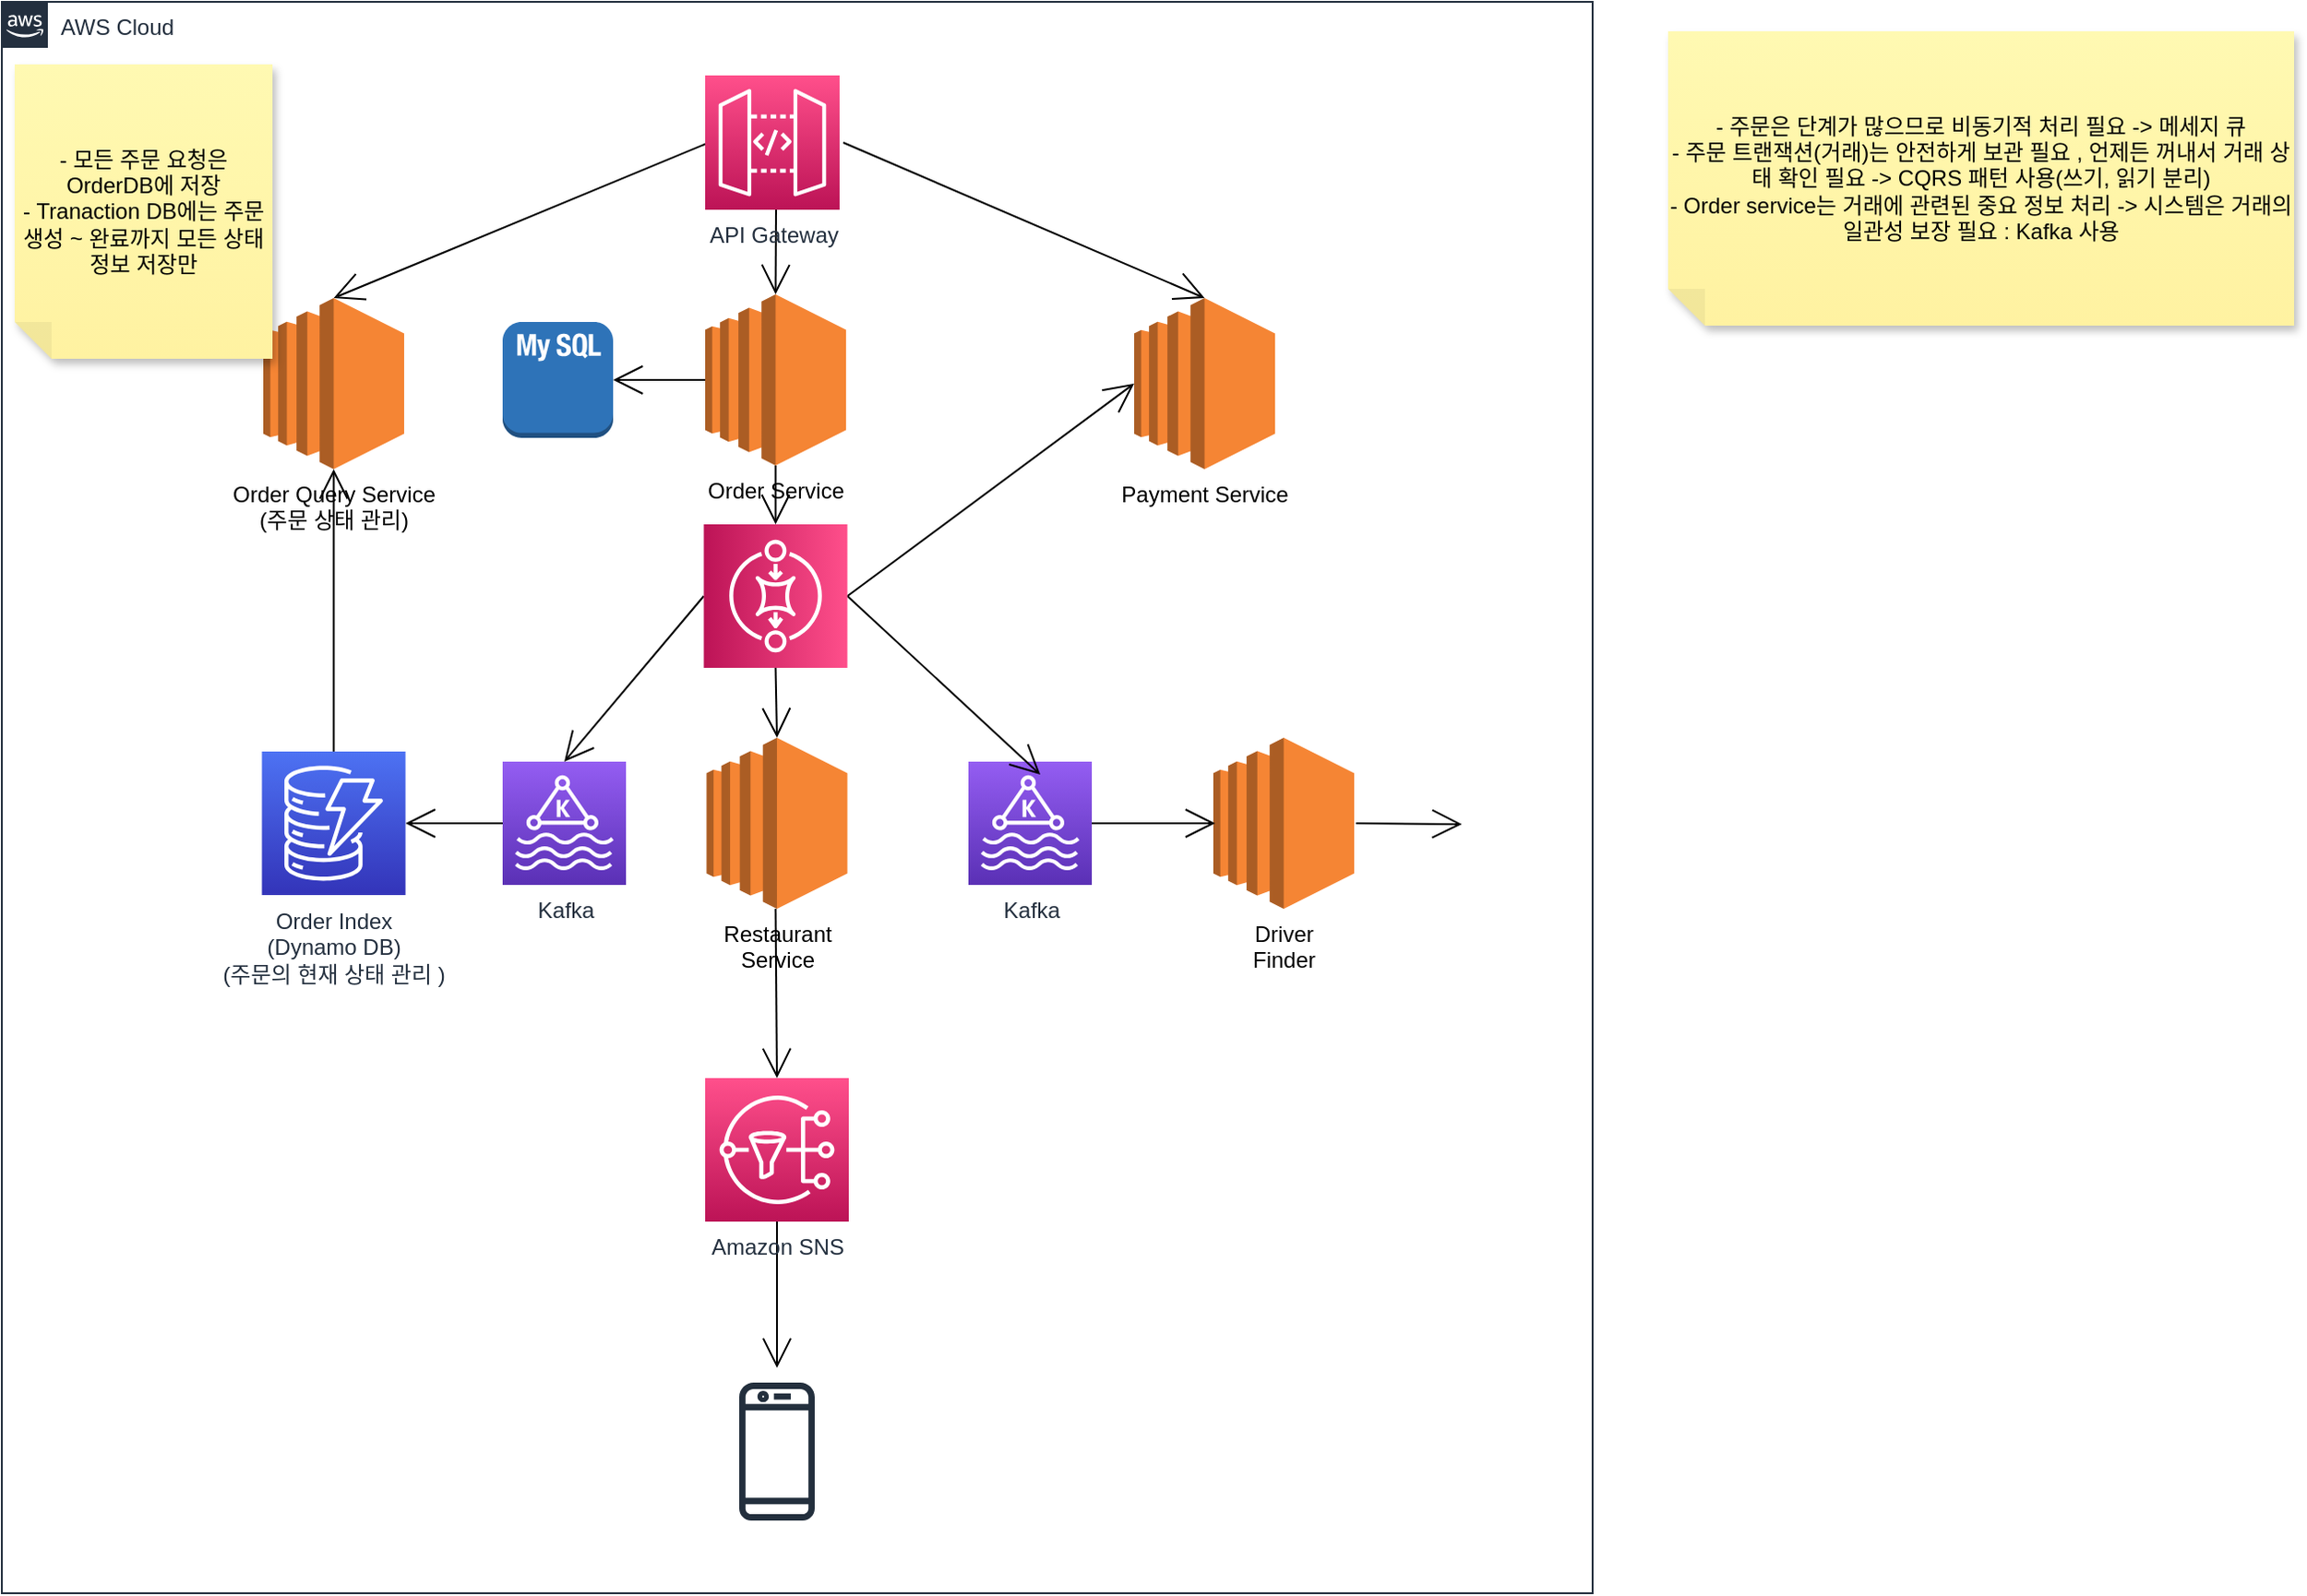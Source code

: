 <mxfile version="20.3.6" type="github"><diagram id="CTv0qM6YzyJItf67KEQu" name="페이지-1"><mxGraphModel dx="1006" dy="753" grid="0" gridSize="10" guides="1" tooltips="1" connect="1" arrows="1" fold="1" page="0" pageScale="1" pageWidth="827" pageHeight="1169" math="0" shadow="0"><root><mxCell id="0"/><mxCell id="1" parent="0"/><mxCell id="dSzHfxD_uzYZBQh7r6nX-2" value="AWS Cloud" style="points=[[0,0],[0.25,0],[0.5,0],[0.75,0],[1,0],[1,0.25],[1,0.5],[1,0.75],[1,1],[0.75,1],[0.5,1],[0.25,1],[0,1],[0,0.75],[0,0.5],[0,0.25]];outlineConnect=0;gradientColor=none;html=1;whiteSpace=wrap;fontSize=12;fontStyle=0;container=1;pointerEvents=0;collapsible=0;recursiveResize=0;shape=mxgraph.aws4.group;grIcon=mxgraph.aws4.group_aws_cloud_alt;strokeColor=#232F3E;fillColor=none;verticalAlign=top;align=left;spacingLeft=30;fontColor=#232F3E;dashed=0;hachureGap=4;" vertex="1" parent="1"><mxGeometry x="620" y="2" width="864" height="865" as="geometry"/></mxCell><mxCell id="dSzHfxD_uzYZBQh7r6nX-28" style="edgeStyle=none;curved=1;rounded=0;orthogonalLoop=1;jettySize=auto;html=1;entryX=0.5;entryY=0;entryDx=0;entryDy=0;entryPerimeter=0;fontFamily=Helvetica;fontSize=12;fontColor=default;endArrow=open;startSize=14;endSize=14;sourcePerimeterSpacing=8;targetPerimeterSpacing=8;exitX=0;exitY=0.5;exitDx=0;exitDy=0;exitPerimeter=0;" edge="1" parent="dSzHfxD_uzYZBQh7r6nX-2" target="dSzHfxD_uzYZBQh7r6nX-19"><mxGeometry relative="1" as="geometry"><mxPoint x="384" y="76.5" as="sourcePoint"/></mxGeometry></mxCell><mxCell id="dSzHfxD_uzYZBQh7r6nX-29" style="edgeStyle=none;curved=1;rounded=0;orthogonalLoop=1;jettySize=auto;html=1;entryX=0.5;entryY=0;entryDx=0;entryDy=0;entryPerimeter=0;fontFamily=Helvetica;fontSize=12;fontColor=default;endArrow=open;startSize=14;endSize=14;sourcePerimeterSpacing=8;targetPerimeterSpacing=8;exitX=0.5;exitY=1;exitDx=0;exitDy=0;exitPerimeter=0;" edge="1" parent="dSzHfxD_uzYZBQh7r6nX-2" target="dSzHfxD_uzYZBQh7r6nX-20"><mxGeometry relative="1" as="geometry"><mxPoint x="420.5" y="113" as="sourcePoint"/></mxGeometry></mxCell><mxCell id="dSzHfxD_uzYZBQh7r6nX-31" style="edgeStyle=none;curved=1;rounded=0;orthogonalLoop=1;jettySize=auto;html=1;exitX=1;exitY=0.5;exitDx=0;exitDy=0;exitPerimeter=0;fontFamily=Helvetica;fontSize=12;fontColor=default;endArrow=open;startSize=14;endSize=14;sourcePerimeterSpacing=8;targetPerimeterSpacing=8;entryX=0.5;entryY=0;entryDx=0;entryDy=0;entryPerimeter=0;" edge="1" parent="dSzHfxD_uzYZBQh7r6nX-2" target="dSzHfxD_uzYZBQh7r6nX-21"><mxGeometry relative="1" as="geometry"><mxPoint x="457" y="76.5" as="sourcePoint"/><mxPoint x="462" y="15" as="targetPoint"/></mxGeometry></mxCell><mxCell id="dSzHfxD_uzYZBQh7r6nX-18" value="API Gateway" style="sketch=0;points=[[0,0,0],[0.25,0,0],[0.5,0,0],[0.75,0,0],[1,0,0],[0,1,0],[0.25,1,0],[0.5,1,0],[0.75,1,0],[1,1,0],[0,0.25,0],[0,0.5,0],[0,0.75,0],[1,0.25,0],[1,0.5,0],[1,0.75,0]];outlineConnect=0;fontColor=#232F3E;gradientColor=#FF4F8B;gradientDirection=north;fillColor=#BC1356;strokeColor=#ffffff;dashed=0;verticalLabelPosition=bottom;verticalAlign=top;align=center;html=1;fontSize=12;fontStyle=0;aspect=fixed;shape=mxgraph.aws4.resourceIcon;resIcon=mxgraph.aws4.api_gateway;hachureGap=4;fontFamily=Helvetica;" vertex="1" parent="dSzHfxD_uzYZBQh7r6nX-2"><mxGeometry x="382" y="40" width="73" height="73" as="geometry"/></mxCell><mxCell id="dSzHfxD_uzYZBQh7r6nX-19" value="Order Query Service&lt;br&gt;(주문 상태 관리)&lt;br&gt;&lt;br&gt;" style="outlineConnect=0;dashed=0;verticalLabelPosition=bottom;verticalAlign=top;align=center;html=1;shape=mxgraph.aws3.ec2;fillColor=#F58534;gradientColor=none;hachureGap=4;strokeColor=default;fontFamily=Helvetica;fontSize=12;fontColor=default;" vertex="1" parent="dSzHfxD_uzYZBQh7r6nX-2"><mxGeometry x="142" y="161" width="76.5" height="93" as="geometry"/></mxCell><mxCell id="dSzHfxD_uzYZBQh7r6nX-33" style="edgeStyle=none;curved=1;rounded=0;orthogonalLoop=1;jettySize=auto;html=1;exitX=0;exitY=0.5;exitDx=0;exitDy=0;exitPerimeter=0;entryX=1;entryY=0.5;entryDx=0;entryDy=0;entryPerimeter=0;fontFamily=Helvetica;fontSize=12;fontColor=default;endArrow=open;startSize=14;endSize=14;sourcePerimeterSpacing=8;targetPerimeterSpacing=8;" edge="1" parent="dSzHfxD_uzYZBQh7r6nX-2" source="dSzHfxD_uzYZBQh7r6nX-20" target="dSzHfxD_uzYZBQh7r6nX-32"><mxGeometry relative="1" as="geometry"/></mxCell><mxCell id="dSzHfxD_uzYZBQh7r6nX-34" style="edgeStyle=none;curved=1;rounded=0;orthogonalLoop=1;jettySize=auto;html=1;exitX=0.5;exitY=0;exitDx=0;exitDy=0;exitPerimeter=0;fontFamily=Helvetica;fontSize=12;fontColor=default;endArrow=open;startSize=14;endSize=14;sourcePerimeterSpacing=8;targetPerimeterSpacing=8;entryX=0;entryY=0.5;entryDx=0;entryDy=0;entryPerimeter=0;" edge="1" parent="dSzHfxD_uzYZBQh7r6nX-2" source="dSzHfxD_uzYZBQh7r6nX-55" target="dSzHfxD_uzYZBQh7r6nX-21"><mxGeometry relative="1" as="geometry"/></mxCell><mxCell id="dSzHfxD_uzYZBQh7r6nX-57" style="edgeStyle=none;curved=1;rounded=0;orthogonalLoop=1;jettySize=auto;html=1;exitX=0.5;exitY=1;exitDx=0;exitDy=0;exitPerimeter=0;entryX=0;entryY=0.5;entryDx=0;entryDy=0;entryPerimeter=0;fontFamily=Helvetica;fontSize=12;fontColor=default;endArrow=open;startSize=14;endSize=14;sourcePerimeterSpacing=8;targetPerimeterSpacing=8;" edge="1" parent="dSzHfxD_uzYZBQh7r6nX-2" source="dSzHfxD_uzYZBQh7r6nX-20" target="dSzHfxD_uzYZBQh7r6nX-55"><mxGeometry relative="1" as="geometry"/></mxCell><mxCell id="dSzHfxD_uzYZBQh7r6nX-20" value="Order Service" style="outlineConnect=0;dashed=0;verticalLabelPosition=bottom;verticalAlign=top;align=center;html=1;shape=mxgraph.aws3.ec2;fillColor=#F58534;gradientColor=none;hachureGap=4;strokeColor=default;fontFamily=Helvetica;fontSize=12;fontColor=default;" vertex="1" parent="dSzHfxD_uzYZBQh7r6nX-2"><mxGeometry x="382" y="159" width="76.5" height="93" as="geometry"/></mxCell><mxCell id="dSzHfxD_uzYZBQh7r6nX-21" value="Payment Service" style="outlineConnect=0;dashed=0;verticalLabelPosition=bottom;verticalAlign=top;align=center;html=1;shape=mxgraph.aws3.ec2;fillColor=#F58534;gradientColor=none;hachureGap=4;strokeColor=default;fontFamily=Helvetica;fontSize=12;fontColor=default;" vertex="1" parent="dSzHfxD_uzYZBQh7r6nX-2"><mxGeometry x="615" y="161" width="76.5" height="93" as="geometry"/></mxCell><mxCell id="dSzHfxD_uzYZBQh7r6nX-32" value="" style="outlineConnect=0;dashed=0;verticalLabelPosition=bottom;verticalAlign=top;align=center;html=1;shape=mxgraph.aws3.mysql_db_instance_2;fillColor=#2E73B8;gradientColor=none;hachureGap=4;strokeColor=default;fontFamily=Helvetica;fontSize=12;fontColor=default;" vertex="1" parent="dSzHfxD_uzYZBQh7r6nX-2"><mxGeometry x="272" y="174" width="60" height="63" as="geometry"/></mxCell><mxCell id="dSzHfxD_uzYZBQh7r6nX-43" style="edgeStyle=none;curved=1;rounded=0;orthogonalLoop=1;jettySize=auto;html=1;exitX=0.5;exitY=1;exitDx=0;exitDy=0;exitPerimeter=0;entryX=0.5;entryY=0;entryDx=0;entryDy=0;entryPerimeter=0;fontFamily=Helvetica;fontSize=12;fontColor=default;endArrow=open;startSize=14;endSize=14;sourcePerimeterSpacing=8;targetPerimeterSpacing=8;" edge="1" parent="dSzHfxD_uzYZBQh7r6nX-2" target="dSzHfxD_uzYZBQh7r6nX-41"><mxGeometry relative="1" as="geometry"><mxPoint x="420.25" y="493" as="sourcePoint"/></mxGeometry></mxCell><mxCell id="dSzHfxD_uzYZBQh7r6nX-35" value="Restaurant&lt;br&gt;Service&lt;br&gt;" style="outlineConnect=0;dashed=0;verticalLabelPosition=bottom;verticalAlign=top;align=center;html=1;shape=mxgraph.aws3.ec2;fillColor=#F58534;gradientColor=none;hachureGap=4;strokeColor=default;fontFamily=Helvetica;fontSize=12;fontColor=default;" vertex="1" parent="dSzHfxD_uzYZBQh7r6nX-2"><mxGeometry x="382.75" y="400" width="76.5" height="93" as="geometry"/></mxCell><mxCell id="dSzHfxD_uzYZBQh7r6nX-47" style="edgeStyle=none;curved=1;rounded=0;orthogonalLoop=1;jettySize=auto;html=1;exitX=1;exitY=0.5;exitDx=0;exitDy=0;exitPerimeter=0;fontFamily=Helvetica;fontSize=12;fontColor=default;endArrow=open;startSize=14;endSize=14;sourcePerimeterSpacing=8;targetPerimeterSpacing=8;" edge="1" parent="dSzHfxD_uzYZBQh7r6nX-2"><mxGeometry relative="1" as="geometry"><mxPoint x="735.5" y="446.5" as="sourcePoint"/><mxPoint x="793" y="447" as="targetPoint"/></mxGeometry></mxCell><mxCell id="dSzHfxD_uzYZBQh7r6nX-37" value="Driver&lt;br&gt;Finder" style="outlineConnect=0;dashed=0;verticalLabelPosition=bottom;verticalAlign=top;align=center;html=1;shape=mxgraph.aws3.ec2;fillColor=#F58534;gradientColor=none;hachureGap=4;strokeColor=default;fontFamily=Helvetica;fontSize=12;fontColor=default;" vertex="1" parent="dSzHfxD_uzYZBQh7r6nX-2"><mxGeometry x="658" y="400" width="76.5" height="93" as="geometry"/></mxCell><mxCell id="dSzHfxD_uzYZBQh7r6nX-49" style="edgeStyle=none;curved=1;rounded=0;orthogonalLoop=1;jettySize=auto;html=1;exitX=0;exitY=0.5;exitDx=0;exitDy=0;exitPerimeter=0;entryX=1;entryY=0.5;entryDx=0;entryDy=0;entryPerimeter=0;fontFamily=Helvetica;fontSize=12;fontColor=default;endArrow=open;startSize=14;endSize=14;sourcePerimeterSpacing=8;targetPerimeterSpacing=8;" edge="1" parent="dSzHfxD_uzYZBQh7r6nX-2" source="dSzHfxD_uzYZBQh7r6nX-38" target="dSzHfxD_uzYZBQh7r6nX-40"><mxGeometry relative="1" as="geometry"/></mxCell><mxCell id="dSzHfxD_uzYZBQh7r6nX-38" value="Kafka&lt;br&gt;" style="sketch=0;points=[[0,0,0],[0.25,0,0],[0.5,0,0],[0.75,0,0],[1,0,0],[0,1,0],[0.25,1,0],[0.5,1,0],[0.75,1,0],[1,1,0],[0,0.25,0],[0,0.5,0],[0,0.75,0],[1,0.25,0],[1,0.5,0],[1,0.75,0]];outlineConnect=0;fontColor=#232F3E;gradientColor=#945DF2;gradientDirection=north;fillColor=#5A30B5;strokeColor=#ffffff;dashed=0;verticalLabelPosition=bottom;verticalAlign=top;align=center;html=1;fontSize=12;fontStyle=0;aspect=fixed;shape=mxgraph.aws4.resourceIcon;resIcon=mxgraph.aws4.managed_streaming_for_kafka;hachureGap=4;fontFamily=Helvetica;" vertex="1" parent="dSzHfxD_uzYZBQh7r6nX-2"><mxGeometry x="272" y="413" width="67" height="67" as="geometry"/></mxCell><mxCell id="dSzHfxD_uzYZBQh7r6nX-46" style="edgeStyle=none;curved=1;rounded=0;orthogonalLoop=1;jettySize=auto;html=1;exitX=1;exitY=0.5;exitDx=0;exitDy=0;exitPerimeter=0;entryX=0;entryY=0.5;entryDx=0;entryDy=0;entryPerimeter=0;fontFamily=Helvetica;fontSize=12;fontColor=default;endArrow=open;startSize=14;endSize=14;sourcePerimeterSpacing=8;targetPerimeterSpacing=8;" edge="1" parent="dSzHfxD_uzYZBQh7r6nX-2" source="dSzHfxD_uzYZBQh7r6nX-39"><mxGeometry relative="1" as="geometry"><mxPoint x="659" y="446.5" as="targetPoint"/></mxGeometry></mxCell><mxCell id="dSzHfxD_uzYZBQh7r6nX-39" value="Kafka&lt;br&gt;" style="sketch=0;points=[[0,0,0],[0.25,0,0],[0.5,0,0],[0.75,0,0],[1,0,0],[0,1,0],[0.25,1,0],[0.5,1,0],[0.75,1,0],[1,1,0],[0,0.25,0],[0,0.5,0],[0,0.75,0],[1,0.25,0],[1,0.5,0],[1,0.75,0]];outlineConnect=0;fontColor=#232F3E;gradientColor=#945DF2;gradientDirection=north;fillColor=#5A30B5;strokeColor=#ffffff;dashed=0;verticalLabelPosition=bottom;verticalAlign=top;align=center;html=1;fontSize=12;fontStyle=0;aspect=fixed;shape=mxgraph.aws4.resourceIcon;resIcon=mxgraph.aws4.managed_streaming_for_kafka;hachureGap=4;fontFamily=Helvetica;" vertex="1" parent="dSzHfxD_uzYZBQh7r6nX-2"><mxGeometry x="525" y="413" width="67" height="67" as="geometry"/></mxCell><mxCell id="dSzHfxD_uzYZBQh7r6nX-50" style="edgeStyle=none;curved=1;rounded=0;orthogonalLoop=1;jettySize=auto;html=1;exitX=0.5;exitY=0;exitDx=0;exitDy=0;exitPerimeter=0;entryX=0.5;entryY=1;entryDx=0;entryDy=0;entryPerimeter=0;fontFamily=Helvetica;fontSize=12;fontColor=default;endArrow=open;startSize=14;endSize=14;sourcePerimeterSpacing=8;targetPerimeterSpacing=8;" edge="1" parent="dSzHfxD_uzYZBQh7r6nX-2" source="dSzHfxD_uzYZBQh7r6nX-40" target="dSzHfxD_uzYZBQh7r6nX-19"><mxGeometry relative="1" as="geometry"/></mxCell><mxCell id="dSzHfxD_uzYZBQh7r6nX-40" value="Order Index&lt;br&gt;(Dynamo DB)&lt;br&gt;(주문의 현재 상태 관리 )" style="sketch=0;points=[[0,0,0],[0.25,0,0],[0.5,0,0],[0.75,0,0],[1,0,0],[0,1,0],[0.25,1,0],[0.5,1,0],[0.75,1,0],[1,1,0],[0,0.25,0],[0,0.5,0],[0,0.75,0],[1,0.25,0],[1,0.5,0],[1,0.75,0]];outlineConnect=0;fontColor=#232F3E;gradientColor=#4D72F3;gradientDirection=north;fillColor=#3334B9;strokeColor=#ffffff;dashed=0;verticalLabelPosition=bottom;verticalAlign=top;align=center;html=1;fontSize=12;fontStyle=0;aspect=fixed;shape=mxgraph.aws4.resourceIcon;resIcon=mxgraph.aws4.dynamodb;hachureGap=4;fontFamily=Helvetica;" vertex="1" parent="dSzHfxD_uzYZBQh7r6nX-2"><mxGeometry x="141.25" y="407.5" width="78" height="78" as="geometry"/></mxCell><mxCell id="dSzHfxD_uzYZBQh7r6nX-44" style="edgeStyle=none;curved=1;rounded=0;orthogonalLoop=1;jettySize=auto;html=1;exitX=0.5;exitY=1;exitDx=0;exitDy=0;exitPerimeter=0;fontFamily=Helvetica;fontSize=12;fontColor=default;endArrow=open;startSize=14;endSize=14;sourcePerimeterSpacing=8;targetPerimeterSpacing=8;" edge="1" parent="dSzHfxD_uzYZBQh7r6nX-2" source="dSzHfxD_uzYZBQh7r6nX-41" target="dSzHfxD_uzYZBQh7r6nX-42"><mxGeometry relative="1" as="geometry"/></mxCell><mxCell id="dSzHfxD_uzYZBQh7r6nX-41" value="Amazon SNS&lt;br&gt;" style="sketch=0;points=[[0,0,0],[0.25,0,0],[0.5,0,0],[0.75,0,0],[1,0,0],[0,1,0],[0.25,1,0],[0.5,1,0],[0.75,1,0],[1,1,0],[0,0.25,0],[0,0.5,0],[0,0.75,0],[1,0.25,0],[1,0.5,0],[1,0.75,0]];outlineConnect=0;fontColor=#232F3E;gradientColor=#FF4F8B;gradientDirection=north;fillColor=#BC1356;strokeColor=#ffffff;dashed=0;verticalLabelPosition=bottom;verticalAlign=top;align=center;html=1;fontSize=12;fontStyle=0;aspect=fixed;shape=mxgraph.aws4.resourceIcon;resIcon=mxgraph.aws4.sns;hachureGap=4;fontFamily=Helvetica;" vertex="1" parent="dSzHfxD_uzYZBQh7r6nX-2"><mxGeometry x="382" y="585" width="78" height="78" as="geometry"/></mxCell><mxCell id="dSzHfxD_uzYZBQh7r6nX-42" value="" style="sketch=0;outlineConnect=0;fontColor=#232F3E;gradientColor=none;fillColor=#232F3D;strokeColor=none;dashed=0;verticalLabelPosition=bottom;verticalAlign=top;align=center;html=1;fontSize=12;fontStyle=0;aspect=fixed;pointerEvents=1;shape=mxgraph.aws4.mobile_client;hachureGap=4;fontFamily=Helvetica;" vertex="1" parent="dSzHfxD_uzYZBQh7r6nX-2"><mxGeometry x="400.5" y="749" width="41" height="78" as="geometry"/></mxCell><mxCell id="dSzHfxD_uzYZBQh7r6nX-52" value="- 모든 주문 요청은 OrderDB에 저장&lt;br&gt;- Tranaction DB에는 주문 생성 ~ 완료까지 모든 상태 정보 저장만" style="shape=note;whiteSpace=wrap;html=1;backgroundOutline=1;fontColor=#000000;darkOpacity=0.05;fillColor=#FFF9B2;strokeColor=none;fillStyle=solid;direction=west;gradientDirection=north;gradientColor=#FFF2A1;shadow=1;size=20;pointerEvents=1;dashed=0;hachureGap=4;fontFamily=Helvetica;fontSize=12;" vertex="1" parent="dSzHfxD_uzYZBQh7r6nX-2"><mxGeometry x="7" y="34" width="140" height="160" as="geometry"/></mxCell><mxCell id="dSzHfxD_uzYZBQh7r6nX-58" style="edgeStyle=none;curved=1;rounded=0;orthogonalLoop=1;jettySize=auto;html=1;exitX=1;exitY=0.5;exitDx=0;exitDy=0;exitPerimeter=0;entryX=0.5;entryY=0;entryDx=0;entryDy=0;entryPerimeter=0;fontFamily=Helvetica;fontSize=12;fontColor=default;endArrow=open;startSize=14;endSize=14;sourcePerimeterSpacing=8;targetPerimeterSpacing=8;" edge="1" parent="dSzHfxD_uzYZBQh7r6nX-2" source="dSzHfxD_uzYZBQh7r6nX-55" target="dSzHfxD_uzYZBQh7r6nX-35"><mxGeometry relative="1" as="geometry"/></mxCell><mxCell id="dSzHfxD_uzYZBQh7r6nX-59" style="edgeStyle=none;curved=1;rounded=0;orthogonalLoop=1;jettySize=auto;html=1;exitX=0.5;exitY=1;exitDx=0;exitDy=0;exitPerimeter=0;entryX=0.5;entryY=0;entryDx=0;entryDy=0;entryPerimeter=0;fontFamily=Helvetica;fontSize=12;fontColor=default;endArrow=open;startSize=14;endSize=14;sourcePerimeterSpacing=8;targetPerimeterSpacing=8;" edge="1" parent="dSzHfxD_uzYZBQh7r6nX-2" source="dSzHfxD_uzYZBQh7r6nX-55" target="dSzHfxD_uzYZBQh7r6nX-38"><mxGeometry relative="1" as="geometry"/></mxCell><mxCell id="dSzHfxD_uzYZBQh7r6nX-60" style="edgeStyle=none;curved=1;rounded=0;orthogonalLoop=1;jettySize=auto;html=1;exitX=0.5;exitY=0;exitDx=0;exitDy=0;exitPerimeter=0;entryX=0.582;entryY=0.104;entryDx=0;entryDy=0;entryPerimeter=0;fontFamily=Helvetica;fontSize=12;fontColor=default;endArrow=open;startSize=14;endSize=14;sourcePerimeterSpacing=8;targetPerimeterSpacing=8;" edge="1" parent="dSzHfxD_uzYZBQh7r6nX-2" source="dSzHfxD_uzYZBQh7r6nX-55" target="dSzHfxD_uzYZBQh7r6nX-39"><mxGeometry relative="1" as="geometry"/></mxCell><mxCell id="dSzHfxD_uzYZBQh7r6nX-55" value="" style="sketch=0;points=[[0,0,0],[0.25,0,0],[0.5,0,0],[0.75,0,0],[1,0,0],[0,1,0],[0.25,1,0],[0.5,1,0],[0.75,1,0],[1,1,0],[0,0.25,0],[0,0.5,0],[0,0.75,0],[1,0.25,0],[1,0.5,0],[1,0.75,0]];outlineConnect=0;fontColor=#232F3E;gradientColor=#FF4F8B;gradientDirection=north;fillColor=#BC1356;strokeColor=#ffffff;dashed=0;verticalLabelPosition=bottom;verticalAlign=top;align=center;html=1;fontSize=12;fontStyle=0;aspect=fixed;shape=mxgraph.aws4.resourceIcon;resIcon=mxgraph.aws4.sqs;hachureGap=4;fontFamily=Helvetica;direction=south;" vertex="1" parent="dSzHfxD_uzYZBQh7r6nX-2"><mxGeometry x="381.25" y="284" width="78" height="78" as="geometry"/></mxCell><mxCell id="dSzHfxD_uzYZBQh7r6nX-51" value="- 주문은 단계가 많으므로 비동기적 처리 필요 -&amp;gt; 메세지 큐&lt;br&gt;- 주문 트랜잭션(거래)는 안전하게 보관 필요 , 언제든 꺼내서 거래 상태 확인 필요 -&amp;gt; CQRS 패턴 사용(쓰기, 읽기 분리)&lt;br&gt;- Order service는 거래에 관련된 중요 정보 처리 -&amp;gt; 시스템은 거래의 일관성 보장 필요 : Kafka 사용" style="shape=note;whiteSpace=wrap;html=1;backgroundOutline=1;fontColor=#000000;darkOpacity=0.05;fillColor=#FFF9B2;strokeColor=none;fillStyle=solid;direction=west;gradientDirection=north;gradientColor=#FFF2A1;shadow=1;size=20;pointerEvents=1;dashed=0;hachureGap=4;fontFamily=Helvetica;fontSize=12;" vertex="1" parent="1"><mxGeometry x="1525" y="18" width="340" height="160" as="geometry"/></mxCell></root></mxGraphModel></diagram></mxfile>

